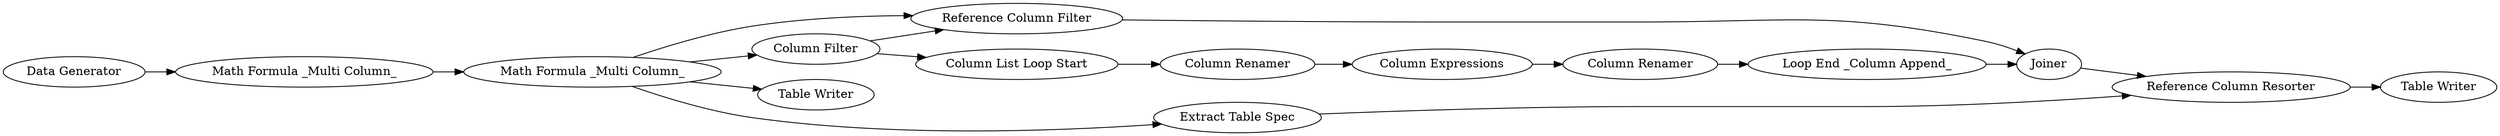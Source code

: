 digraph {
	10 -> 13
	9 -> 14
	11 -> 10
	4 -> 5
	8 -> 9
	1 -> 11
	3 -> 4
	10 -> 16
	13 -> 14
	10 -> 3
	10 -> 15
	14 -> 12
	15 -> 12
	5 -> 6
	12 -> 17
	3 -> 13
	6 -> 8
	5 [label="Column Renamer"]
	16 [label="Table Writer"]
	13 [label="Reference Column Filter"]
	1 [label="Data Generator"]
	12 [label="Reference Column Resorter"]
	9 [label="Loop End _Column Append_"]
	11 [label="Math Formula _Multi Column_"]
	4 [label="Column List Loop Start"]
	6 [label="Column Expressions"]
	8 [label="Column Renamer"]
	15 [label="Extract Table Spec"]
	14 [label=Joiner]
	17 [label="Table Writer"]
	3 [label="Column Filter"]
	10 [label="Math Formula _Multi Column_"]
	rankdir=LR
}
